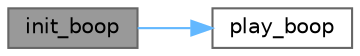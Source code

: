 digraph "init_boop"
{
 // LATEX_PDF_SIZE
  bgcolor="transparent";
  edge [fontname=Helvetica,fontsize=10,labelfontname=Helvetica,labelfontsize=10];
  node [fontname=Helvetica,fontsize=10,shape=box,height=0.2,width=0.4];
  rankdir="LR";
  Node1 [label="init_boop",height=0.2,width=0.4,color="gray40", fillcolor="grey60", style="filled", fontcolor="black",tooltip=" "];
  Node1 -> Node2 [color="steelblue1",style="solid"];
  Node2 [label="play_boop",height=0.2,width=0.4,color="grey40", fillcolor="white", style="filled",URL="$sound_8c.html#a821870717dad737e58c42019d5502d4b",tooltip=" "];
}
